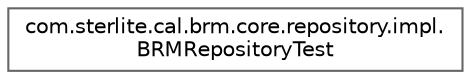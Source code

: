 digraph "Graphical Class Hierarchy"
{
 // LATEX_PDF_SIZE
  bgcolor="transparent";
  edge [fontname=Helvetica,fontsize=10,labelfontname=Helvetica,labelfontsize=10];
  node [fontname=Helvetica,fontsize=10,shape=box,height=0.2,width=0.4];
  rankdir="LR";
  Node0 [id="Node000000",label="com.sterlite.cal.brm.core.repository.impl.\lBRMRepositoryTest",height=0.2,width=0.4,color="grey40", fillcolor="white", style="filled",URL="$classcom_1_1sterlite_1_1cal_1_1brm_1_1core_1_1repository_1_1impl_1_1_b_r_m_repository_test.html",tooltip=" "];
}
